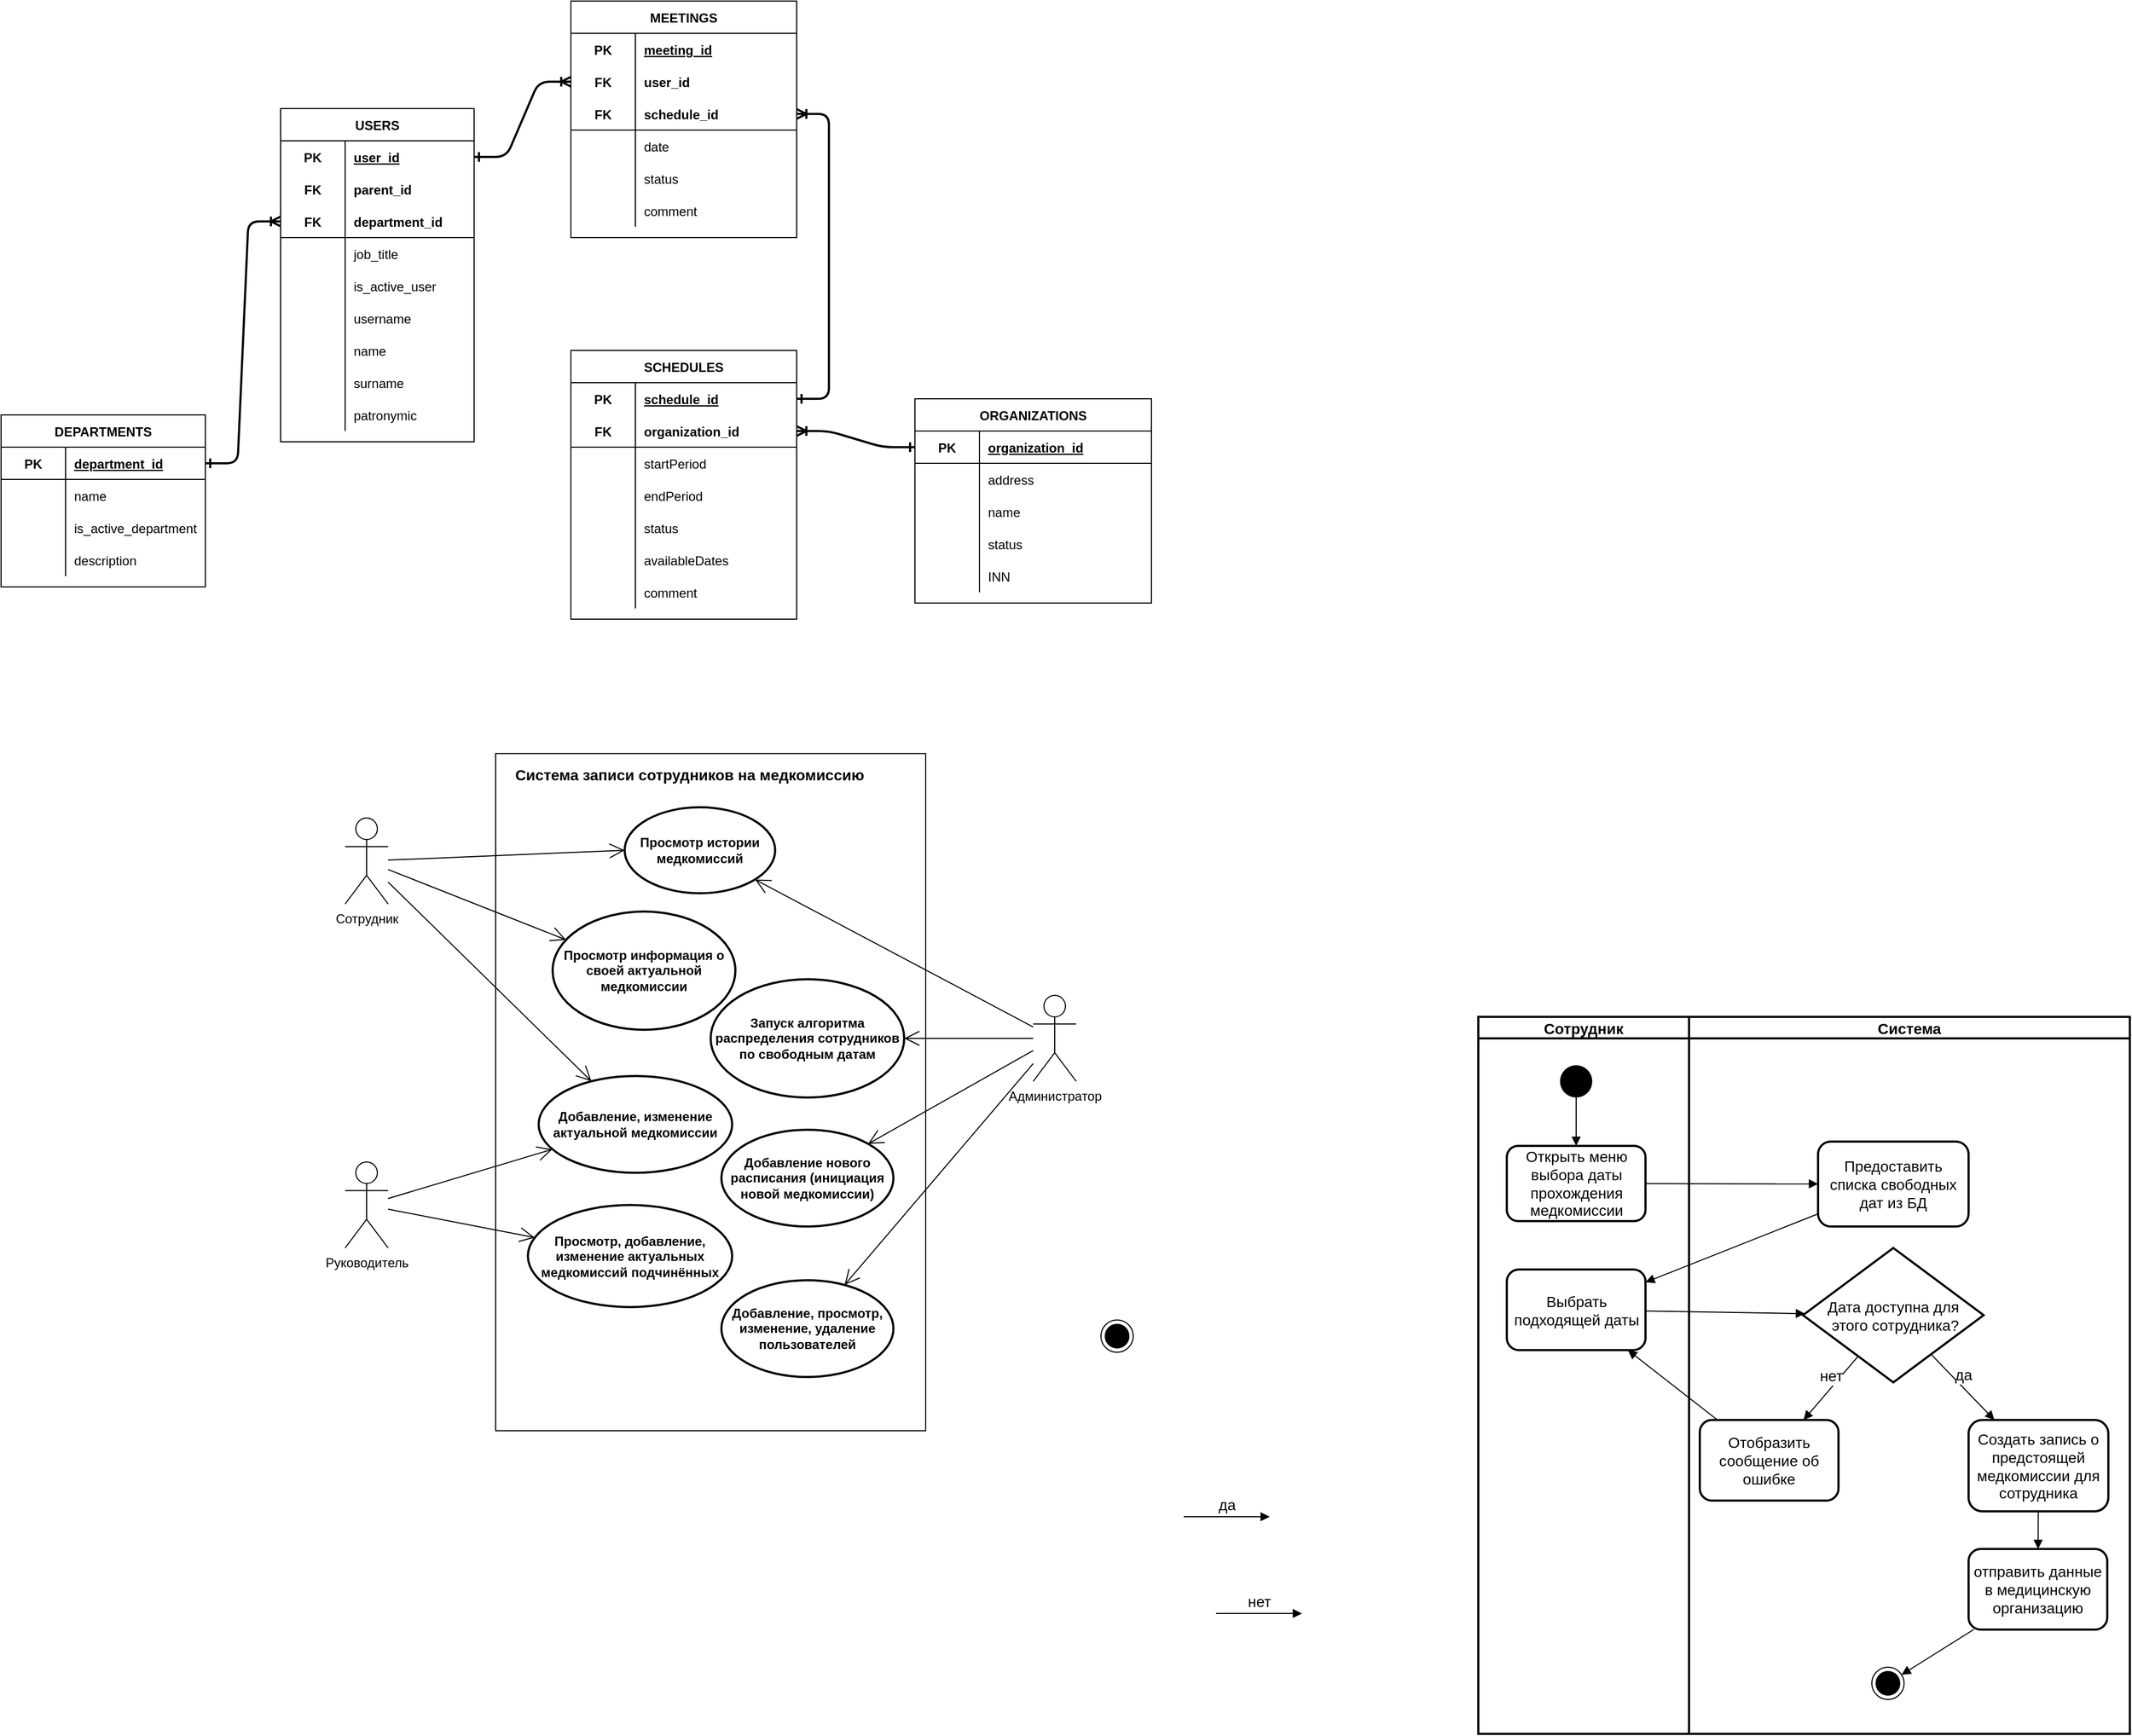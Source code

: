 <mxfile version="13.9.9" type="device"><diagram id="ElhakjllppXlkZCJbJTX" name="database"><mxGraphModel dx="1729" dy="1262" grid="0" gridSize="10" guides="1" tooltips="1" connect="1" arrows="1" fold="1" page="0" pageScale="1" pageWidth="827" pageHeight="1169" math="0" shadow="0"><root><mxCell id="0"/><mxCell id="1" parent="0"/><mxCell id="yCAIWygXf06yg3r5KjNy-1" value="USERS" style="shape=table;startSize=30;container=1;collapsible=1;childLayout=tableLayout;fixedRows=1;rowLines=0;fontStyle=1;align=center;resizeLast=1;perimeterSpacing=0;strokeWidth=1;" parent="1" vertex="1"><mxGeometry x="-80" y="-120" width="180" height="310" as="geometry"/></mxCell><mxCell id="yCAIWygXf06yg3r5KjNy-2" value="" style="shape=partialRectangle;collapsible=0;dropTarget=0;pointerEvents=0;fillColor=none;top=0;left=0;bottom=0;right=0;points=[[0,0.5],[1,0.5]];portConstraint=eastwest;" parent="yCAIWygXf06yg3r5KjNy-1" vertex="1"><mxGeometry y="30" width="180" height="30" as="geometry"/></mxCell><mxCell id="yCAIWygXf06yg3r5KjNy-3" value="PK" style="shape=partialRectangle;connectable=0;fillColor=none;top=0;left=0;bottom=0;right=0;fontStyle=1;overflow=hidden;" parent="yCAIWygXf06yg3r5KjNy-2" vertex="1"><mxGeometry width="60" height="30" as="geometry"/></mxCell><mxCell id="yCAIWygXf06yg3r5KjNy-4" value="user_id" style="shape=partialRectangle;connectable=0;fillColor=none;top=0;left=0;bottom=0;right=0;align=left;spacingLeft=6;fontStyle=5;overflow=hidden;" parent="yCAIWygXf06yg3r5KjNy-2" vertex="1"><mxGeometry x="60" width="120" height="30" as="geometry"/></mxCell><mxCell id="yCAIWygXf06yg3r5KjNy-123" value="" style="shape=partialRectangle;collapsible=0;dropTarget=0;pointerEvents=0;fillColor=none;top=0;left=0;bottom=0;right=0;points=[[0,0.5],[1,0.5]];portConstraint=eastwest;" parent="yCAIWygXf06yg3r5KjNy-1" vertex="1"><mxGeometry y="60" width="180" height="30" as="geometry"/></mxCell><mxCell id="yCAIWygXf06yg3r5KjNy-124" value="FK" style="shape=partialRectangle;connectable=0;fillColor=none;top=0;left=0;bottom=0;right=0;fontStyle=1;overflow=hidden;" parent="yCAIWygXf06yg3r5KjNy-123" vertex="1"><mxGeometry width="60" height="30" as="geometry"/></mxCell><mxCell id="yCAIWygXf06yg3r5KjNy-125" value="parent_id" style="shape=partialRectangle;connectable=0;fillColor=none;top=0;left=0;bottom=0;right=0;align=left;spacingLeft=6;fontStyle=1;overflow=hidden;" parent="yCAIWygXf06yg3r5KjNy-123" vertex="1"><mxGeometry x="60" width="120" height="30" as="geometry"/></mxCell><mxCell id="yCAIWygXf06yg3r5KjNy-135" value="" style="shape=partialRectangle;collapsible=0;dropTarget=0;pointerEvents=0;fillColor=none;top=0;left=0;bottom=0;right=0;points=[[0,0.5],[1,0.5]];portConstraint=eastwest;" parent="yCAIWygXf06yg3r5KjNy-1" vertex="1"><mxGeometry y="90" width="180" height="30" as="geometry"/></mxCell><mxCell id="yCAIWygXf06yg3r5KjNy-136" value="FK" style="shape=partialRectangle;connectable=0;fillColor=none;top=0;left=0;bottom=0;right=0;fontStyle=1;overflow=hidden;" parent="yCAIWygXf06yg3r5KjNy-135" vertex="1"><mxGeometry width="60" height="30" as="geometry"/></mxCell><mxCell id="yCAIWygXf06yg3r5KjNy-137" value="department_id" style="shape=partialRectangle;connectable=0;fillColor=none;top=0;left=0;bottom=0;right=0;align=left;spacingLeft=6;fontStyle=1;overflow=hidden;" parent="yCAIWygXf06yg3r5KjNy-135" vertex="1"><mxGeometry x="60" width="120" height="30" as="geometry"/></mxCell><mxCell id="yCAIWygXf06yg3r5KjNy-8" value="" style="shape=partialRectangle;collapsible=0;dropTarget=0;pointerEvents=0;fillColor=none;top=1;left=0;bottom=0;right=0;points=[[0,0.5],[1,0.5]];portConstraint=eastwest;strokeWidth=1;" parent="yCAIWygXf06yg3r5KjNy-1" vertex="1"><mxGeometry y="120" width="180" height="30" as="geometry"/></mxCell><mxCell id="yCAIWygXf06yg3r5KjNy-9" value="" style="shape=partialRectangle;connectable=0;fillColor=none;top=0;left=0;bottom=0;right=0;editable=1;overflow=hidden;" parent="yCAIWygXf06yg3r5KjNy-8" vertex="1"><mxGeometry width="60" height="30" as="geometry"/></mxCell><mxCell id="yCAIWygXf06yg3r5KjNy-10" value="job_title" style="shape=partialRectangle;connectable=0;fillColor=none;top=0;left=0;bottom=0;right=0;align=left;spacingLeft=6;overflow=hidden;" parent="yCAIWygXf06yg3r5KjNy-8" vertex="1"><mxGeometry x="60" width="120" height="30" as="geometry"/></mxCell><mxCell id="yCAIWygXf06yg3r5KjNy-138" value="" style="shape=partialRectangle;collapsible=0;dropTarget=0;pointerEvents=0;fillColor=none;top=0;left=0;bottom=0;right=0;points=[[0,0.5],[1,0.5]];portConstraint=eastwest;strokeWidth=1;" parent="yCAIWygXf06yg3r5KjNy-1" vertex="1"><mxGeometry y="150" width="180" height="30" as="geometry"/></mxCell><mxCell id="yCAIWygXf06yg3r5KjNy-139" value="" style="shape=partialRectangle;connectable=0;fillColor=none;top=0;left=0;bottom=0;right=0;editable=1;overflow=hidden;" parent="yCAIWygXf06yg3r5KjNy-138" vertex="1"><mxGeometry width="60" height="30" as="geometry"/></mxCell><mxCell id="yCAIWygXf06yg3r5KjNy-140" value="is_active_user" style="shape=partialRectangle;connectable=0;fillColor=none;top=0;left=0;bottom=0;right=0;align=left;spacingLeft=6;overflow=hidden;" parent="yCAIWygXf06yg3r5KjNy-138" vertex="1"><mxGeometry x="60" width="120" height="30" as="geometry"/></mxCell><mxCell id="yCAIWygXf06yg3r5KjNy-132" value="" style="shape=partialRectangle;collapsible=0;dropTarget=0;pointerEvents=0;fillColor=none;top=0;left=0;bottom=0;right=0;points=[[0,0.5],[1,0.5]];portConstraint=eastwest;strokeWidth=1;" parent="yCAIWygXf06yg3r5KjNy-1" vertex="1"><mxGeometry y="180" width="180" height="30" as="geometry"/></mxCell><mxCell id="yCAIWygXf06yg3r5KjNy-133" value="" style="shape=partialRectangle;connectable=0;fillColor=none;top=0;left=0;bottom=0;right=0;editable=1;overflow=hidden;" parent="yCAIWygXf06yg3r5KjNy-132" vertex="1"><mxGeometry width="60" height="30" as="geometry"/></mxCell><mxCell id="yCAIWygXf06yg3r5KjNy-134" value="username" style="shape=partialRectangle;connectable=0;fillColor=none;top=0;left=0;bottom=0;right=0;align=left;spacingLeft=6;overflow=hidden;" parent="yCAIWygXf06yg3r5KjNy-132" vertex="1"><mxGeometry x="60" width="120" height="30" as="geometry"/></mxCell><mxCell id="yCAIWygXf06yg3r5KjNy-11" value="" style="shape=partialRectangle;collapsible=0;dropTarget=0;pointerEvents=0;fillColor=none;top=0;left=0;bottom=0;right=0;points=[[0,0.5],[1,0.5]];portConstraint=eastwest;" parent="yCAIWygXf06yg3r5KjNy-1" vertex="1"><mxGeometry y="210" width="180" height="30" as="geometry"/></mxCell><mxCell id="yCAIWygXf06yg3r5KjNy-12" value="" style="shape=partialRectangle;connectable=0;fillColor=none;top=0;left=0;bottom=0;right=0;editable=1;overflow=hidden;" parent="yCAIWygXf06yg3r5KjNy-11" vertex="1"><mxGeometry width="60" height="30" as="geometry"/></mxCell><mxCell id="yCAIWygXf06yg3r5KjNy-13" value="name" style="shape=partialRectangle;connectable=0;fillColor=none;top=0;left=0;bottom=0;right=0;align=left;spacingLeft=6;overflow=hidden;" parent="yCAIWygXf06yg3r5KjNy-11" vertex="1"><mxGeometry x="60" width="120" height="30" as="geometry"/></mxCell><mxCell id="yCAIWygXf06yg3r5KjNy-14" value="" style="shape=partialRectangle;collapsible=0;dropTarget=0;pointerEvents=0;fillColor=none;top=0;left=0;bottom=0;right=0;points=[[0,0.5],[1,0.5]];portConstraint=eastwest;" parent="yCAIWygXf06yg3r5KjNy-1" vertex="1"><mxGeometry y="240" width="180" height="30" as="geometry"/></mxCell><mxCell id="yCAIWygXf06yg3r5KjNy-15" value="" style="shape=partialRectangle;connectable=0;fillColor=none;top=0;left=0;bottom=0;right=0;editable=1;overflow=hidden;" parent="yCAIWygXf06yg3r5KjNy-14" vertex="1"><mxGeometry width="60" height="30" as="geometry"/></mxCell><mxCell id="yCAIWygXf06yg3r5KjNy-16" value="surname" style="shape=partialRectangle;connectable=0;fillColor=none;top=0;left=0;bottom=0;right=0;align=left;spacingLeft=6;overflow=hidden;" parent="yCAIWygXf06yg3r5KjNy-14" vertex="1"><mxGeometry x="60" width="120" height="30" as="geometry"/></mxCell><mxCell id="yCAIWygXf06yg3r5KjNy-17" value="" style="shape=partialRectangle;collapsible=0;dropTarget=0;pointerEvents=0;fillColor=none;top=0;left=0;bottom=0;right=0;points=[[0,0.5],[1,0.5]];portConstraint=eastwest;" parent="yCAIWygXf06yg3r5KjNy-1" vertex="1"><mxGeometry y="270" width="180" height="30" as="geometry"/></mxCell><mxCell id="yCAIWygXf06yg3r5KjNy-18" value="" style="shape=partialRectangle;connectable=0;fillColor=none;top=0;left=0;bottom=0;right=0;editable=1;overflow=hidden;" parent="yCAIWygXf06yg3r5KjNy-17" vertex="1"><mxGeometry width="60" height="30" as="geometry"/></mxCell><mxCell id="yCAIWygXf06yg3r5KjNy-19" value="patronymic" style="shape=partialRectangle;connectable=0;fillColor=none;top=0;left=0;bottom=0;right=0;align=left;spacingLeft=6;overflow=hidden;" parent="yCAIWygXf06yg3r5KjNy-17" vertex="1"><mxGeometry x="60" width="120" height="30" as="geometry"/></mxCell><mxCell id="yCAIWygXf06yg3r5KjNy-20" value="MEETINGS" style="shape=table;startSize=30;container=1;collapsible=1;childLayout=tableLayout;fixedRows=1;rowLines=0;fontStyle=1;align=center;resizeLast=1;" parent="1" vertex="1"><mxGeometry x="190" y="-220" width="210" height="220" as="geometry"/></mxCell><mxCell id="yCAIWygXf06yg3r5KjNy-21" value="" style="shape=partialRectangle;collapsible=0;dropTarget=0;pointerEvents=0;fillColor=none;top=0;left=0;bottom=0;right=0;points=[[0,0.5],[1,0.5]];portConstraint=eastwest;" parent="yCAIWygXf06yg3r5KjNy-20" vertex="1"><mxGeometry y="30" width="210" height="30" as="geometry"/></mxCell><mxCell id="yCAIWygXf06yg3r5KjNy-22" value="PK" style="shape=partialRectangle;connectable=0;fillColor=none;top=0;left=0;bottom=0;right=0;fontStyle=1;overflow=hidden;" parent="yCAIWygXf06yg3r5KjNy-21" vertex="1"><mxGeometry width="60" height="30" as="geometry"/></mxCell><mxCell id="yCAIWygXf06yg3r5KjNy-23" value="meeting_id" style="shape=partialRectangle;connectable=0;fillColor=none;top=0;left=0;bottom=0;right=0;align=left;spacingLeft=6;fontStyle=5;overflow=hidden;" parent="yCAIWygXf06yg3r5KjNy-21" vertex="1"><mxGeometry x="60" width="150" height="30" as="geometry"/></mxCell><mxCell id="yCAIWygXf06yg3r5KjNy-39" value="" style="shape=partialRectangle;collapsible=0;dropTarget=0;pointerEvents=0;fillColor=none;top=0;left=0;bottom=0;right=0;points=[[0,0.5],[1,0.5]];portConstraint=eastwest;" parent="yCAIWygXf06yg3r5KjNy-20" vertex="1"><mxGeometry y="60" width="210" height="30" as="geometry"/></mxCell><mxCell id="yCAIWygXf06yg3r5KjNy-40" value="FK" style="shape=partialRectangle;connectable=0;fillColor=none;top=0;left=0;bottom=0;right=0;fontStyle=1;overflow=hidden;" parent="yCAIWygXf06yg3r5KjNy-39" vertex="1"><mxGeometry width="60" height="30" as="geometry"/></mxCell><mxCell id="yCAIWygXf06yg3r5KjNy-41" value="user_id" style="shape=partialRectangle;connectable=0;fillColor=none;top=0;left=0;bottom=0;right=0;align=left;spacingLeft=6;fontStyle=1;overflow=hidden;" parent="yCAIWygXf06yg3r5KjNy-39" vertex="1"><mxGeometry x="60" width="150" height="30" as="geometry"/></mxCell><mxCell id="yCAIWygXf06yg3r5KjNy-24" value="" style="shape=partialRectangle;collapsible=0;dropTarget=0;pointerEvents=0;fillColor=none;top=0;left=0;bottom=1;right=0;points=[[0,0.5],[1,0.5]];portConstraint=eastwest;" parent="yCAIWygXf06yg3r5KjNy-20" vertex="1"><mxGeometry y="90" width="210" height="30" as="geometry"/></mxCell><mxCell id="yCAIWygXf06yg3r5KjNy-25" value="FK" style="shape=partialRectangle;connectable=0;fillColor=none;top=0;left=0;bottom=0;right=0;fontStyle=1;overflow=hidden;" parent="yCAIWygXf06yg3r5KjNy-24" vertex="1"><mxGeometry width="60" height="30" as="geometry"/></mxCell><mxCell id="yCAIWygXf06yg3r5KjNy-26" value="schedule_id" style="shape=partialRectangle;connectable=0;fillColor=none;top=0;left=0;bottom=0;right=0;align=left;spacingLeft=6;fontStyle=1;overflow=hidden;" parent="yCAIWygXf06yg3r5KjNy-24" vertex="1"><mxGeometry x="60" width="150" height="30" as="geometry"/></mxCell><mxCell id="yCAIWygXf06yg3r5KjNy-27" value="" style="shape=partialRectangle;collapsible=0;dropTarget=0;pointerEvents=0;fillColor=none;top=0;left=0;bottom=0;right=0;points=[[0,0.5],[1,0.5]];portConstraint=eastwest;" parent="yCAIWygXf06yg3r5KjNy-20" vertex="1"><mxGeometry y="120" width="210" height="30" as="geometry"/></mxCell><mxCell id="yCAIWygXf06yg3r5KjNy-28" value="" style="shape=partialRectangle;connectable=0;fillColor=none;top=0;left=0;bottom=0;right=0;editable=1;overflow=hidden;" parent="yCAIWygXf06yg3r5KjNy-27" vertex="1"><mxGeometry width="60" height="30" as="geometry"/></mxCell><mxCell id="yCAIWygXf06yg3r5KjNy-29" value="date" style="shape=partialRectangle;connectable=0;fillColor=none;top=0;left=0;bottom=0;right=0;align=left;spacingLeft=6;overflow=hidden;" parent="yCAIWygXf06yg3r5KjNy-27" vertex="1"><mxGeometry x="60" width="150" height="30" as="geometry"/></mxCell><mxCell id="P8f1HOPza4gedOwbfqDF-29" value="" style="shape=partialRectangle;collapsible=0;dropTarget=0;pointerEvents=0;fillColor=none;top=0;left=0;bottom=0;right=0;points=[[0,0.5],[1,0.5]];portConstraint=eastwest;" parent="yCAIWygXf06yg3r5KjNy-20" vertex="1"><mxGeometry y="150" width="210" height="30" as="geometry"/></mxCell><mxCell id="P8f1HOPza4gedOwbfqDF-30" value="" style="shape=partialRectangle;connectable=0;fillColor=none;top=0;left=0;bottom=0;right=0;editable=1;overflow=hidden;" parent="P8f1HOPza4gedOwbfqDF-29" vertex="1"><mxGeometry width="60" height="30" as="geometry"/></mxCell><mxCell id="P8f1HOPza4gedOwbfqDF-31" value="status" style="shape=partialRectangle;connectable=0;fillColor=none;top=0;left=0;bottom=0;right=0;align=left;spacingLeft=6;overflow=hidden;" parent="P8f1HOPza4gedOwbfqDF-29" vertex="1"><mxGeometry x="60" width="150" height="30" as="geometry"/></mxCell><mxCell id="yCAIWygXf06yg3r5KjNy-33" value="" style="shape=partialRectangle;collapsible=0;dropTarget=0;pointerEvents=0;fillColor=none;top=0;left=0;bottom=0;right=0;points=[[0,0.5],[1,0.5]];portConstraint=eastwest;" parent="yCAIWygXf06yg3r5KjNy-20" vertex="1"><mxGeometry y="180" width="210" height="30" as="geometry"/></mxCell><mxCell id="yCAIWygXf06yg3r5KjNy-34" value="" style="shape=partialRectangle;connectable=0;fillColor=none;top=0;left=0;bottom=0;right=0;editable=1;overflow=hidden;" parent="yCAIWygXf06yg3r5KjNy-33" vertex="1"><mxGeometry width="60" height="30" as="geometry"/></mxCell><mxCell id="yCAIWygXf06yg3r5KjNy-35" value="comment" style="shape=partialRectangle;connectable=0;fillColor=none;top=0;left=0;bottom=0;right=0;align=left;spacingLeft=6;overflow=hidden;" parent="yCAIWygXf06yg3r5KjNy-33" vertex="1"><mxGeometry x="60" width="150" height="30" as="geometry"/></mxCell><mxCell id="yCAIWygXf06yg3r5KjNy-51" value="ORGANIZATIONS" style="shape=table;startSize=30;container=1;collapsible=1;childLayout=tableLayout;fixedRows=1;rowLines=0;fontStyle=1;align=center;resizeLast=1;" parent="1" vertex="1"><mxGeometry x="510" y="150" width="220" height="190" as="geometry"/></mxCell><mxCell id="yCAIWygXf06yg3r5KjNy-55" value="" style="shape=partialRectangle;collapsible=0;dropTarget=0;pointerEvents=0;fillColor=none;top=0;left=0;bottom=1;right=0;points=[[0,0.5],[1,0.5]];portConstraint=eastwest;" parent="yCAIWygXf06yg3r5KjNy-51" vertex="1"><mxGeometry y="30" width="220" height="30" as="geometry"/></mxCell><mxCell id="yCAIWygXf06yg3r5KjNy-56" value="PK" style="shape=partialRectangle;connectable=0;fillColor=none;top=0;left=0;bottom=0;right=0;fontStyle=1;overflow=hidden;" parent="yCAIWygXf06yg3r5KjNy-55" vertex="1"><mxGeometry width="60" height="30" as="geometry"/></mxCell><mxCell id="yCAIWygXf06yg3r5KjNy-57" value="organization_id" style="shape=partialRectangle;connectable=0;fillColor=none;top=0;left=0;bottom=0;right=0;align=left;spacingLeft=6;fontStyle=5;overflow=hidden;" parent="yCAIWygXf06yg3r5KjNy-55" vertex="1"><mxGeometry x="60" width="160" height="30" as="geometry"/></mxCell><mxCell id="yCAIWygXf06yg3r5KjNy-58" value="" style="shape=partialRectangle;collapsible=0;dropTarget=0;pointerEvents=0;fillColor=none;top=0;left=0;bottom=0;right=0;points=[[0,0.5],[1,0.5]];portConstraint=eastwest;" parent="yCAIWygXf06yg3r5KjNy-51" vertex="1"><mxGeometry y="60" width="220" height="30" as="geometry"/></mxCell><mxCell id="yCAIWygXf06yg3r5KjNy-59" value="" style="shape=partialRectangle;connectable=0;fillColor=none;top=0;left=0;bottom=0;right=0;editable=1;overflow=hidden;" parent="yCAIWygXf06yg3r5KjNy-58" vertex="1"><mxGeometry width="60" height="30" as="geometry"/></mxCell><mxCell id="yCAIWygXf06yg3r5KjNy-60" value="address" style="shape=partialRectangle;connectable=0;fillColor=none;top=0;left=0;bottom=0;right=0;align=left;spacingLeft=6;overflow=hidden;" parent="yCAIWygXf06yg3r5KjNy-58" vertex="1"><mxGeometry x="60" width="160" height="30" as="geometry"/></mxCell><mxCell id="yCAIWygXf06yg3r5KjNy-61" value="" style="shape=partialRectangle;collapsible=0;dropTarget=0;pointerEvents=0;fillColor=none;top=0;left=0;bottom=0;right=0;points=[[0,0.5],[1,0.5]];portConstraint=eastwest;" parent="yCAIWygXf06yg3r5KjNy-51" vertex="1"><mxGeometry y="90" width="220" height="30" as="geometry"/></mxCell><mxCell id="yCAIWygXf06yg3r5KjNy-62" value="" style="shape=partialRectangle;connectable=0;fillColor=none;top=0;left=0;bottom=0;right=0;editable=1;overflow=hidden;" parent="yCAIWygXf06yg3r5KjNy-61" vertex="1"><mxGeometry width="60" height="30" as="geometry"/></mxCell><mxCell id="yCAIWygXf06yg3r5KjNy-63" value="name" style="shape=partialRectangle;connectable=0;fillColor=none;top=0;left=0;bottom=0;right=0;align=left;spacingLeft=6;overflow=hidden;" parent="yCAIWygXf06yg3r5KjNy-61" vertex="1"><mxGeometry x="60" width="160" height="30" as="geometry"/></mxCell><mxCell id="yCAIWygXf06yg3r5KjNy-64" value="" style="shape=partialRectangle;collapsible=0;dropTarget=0;pointerEvents=0;fillColor=none;top=0;left=0;bottom=0;right=0;points=[[0,0.5],[1,0.5]];portConstraint=eastwest;" parent="yCAIWygXf06yg3r5KjNy-51" vertex="1"><mxGeometry y="120" width="220" height="30" as="geometry"/></mxCell><mxCell id="yCAIWygXf06yg3r5KjNy-65" value="" style="shape=partialRectangle;connectable=0;fillColor=none;top=0;left=0;bottom=0;right=0;editable=1;overflow=hidden;" parent="yCAIWygXf06yg3r5KjNy-64" vertex="1"><mxGeometry width="60" height="30" as="geometry"/></mxCell><mxCell id="yCAIWygXf06yg3r5KjNy-66" value="status" style="shape=partialRectangle;connectable=0;fillColor=none;top=0;left=0;bottom=0;right=0;align=left;spacingLeft=6;overflow=hidden;" parent="yCAIWygXf06yg3r5KjNy-64" vertex="1"><mxGeometry x="60" width="160" height="30" as="geometry"/></mxCell><mxCell id="yCAIWygXf06yg3r5KjNy-73" value="" style="shape=partialRectangle;collapsible=0;dropTarget=0;pointerEvents=0;fillColor=none;top=0;left=0;bottom=0;right=0;points=[[0,0.5],[1,0.5]];portConstraint=eastwest;" parent="yCAIWygXf06yg3r5KjNy-51" vertex="1"><mxGeometry y="150" width="220" height="30" as="geometry"/></mxCell><mxCell id="yCAIWygXf06yg3r5KjNy-74" value="" style="shape=partialRectangle;connectable=0;fillColor=none;top=0;left=0;bottom=0;right=0;editable=1;overflow=hidden;" parent="yCAIWygXf06yg3r5KjNy-73" vertex="1"><mxGeometry width="60" height="30" as="geometry"/></mxCell><mxCell id="yCAIWygXf06yg3r5KjNy-75" value="INN" style="shape=partialRectangle;connectable=0;fillColor=none;top=0;left=0;bottom=0;right=0;align=left;spacingLeft=6;overflow=hidden;" parent="yCAIWygXf06yg3r5KjNy-73" vertex="1"><mxGeometry x="60" width="160" height="30" as="geometry"/></mxCell><mxCell id="yCAIWygXf06yg3r5KjNy-117" value="" style="edgeStyle=entityRelationEdgeStyle;fontSize=12;html=1;endArrow=ERone;startArrow=ERoneToMany;endFill=0;strokeWidth=2;" parent="1" source="P8f1HOPza4gedOwbfqDF-14" target="yCAIWygXf06yg3r5KjNy-55" edge="1"><mxGeometry width="100" height="100" relative="1" as="geometry"><mxPoint x="490.0" y="45.0" as="sourcePoint"/><mxPoint x="630" y="370" as="targetPoint"/></mxGeometry></mxCell><mxCell id="yCAIWygXf06yg3r5KjNy-118" value="" style="edgeStyle=entityRelationEdgeStyle;fontSize=12;html=1;endArrow=ERoneToMany;startArrow=ERone;endFill=0;startFill=0;strokeWidth=2;" parent="1" source="yCAIWygXf06yg3r5KjNy-2" target="yCAIWygXf06yg3r5KjNy-39" edge="1"><mxGeometry width="100" height="100" relative="1" as="geometry"><mxPoint x="310" y="-110" as="sourcePoint"/><mxPoint x="440" y="-300" as="targetPoint"/></mxGeometry></mxCell><mxCell id="P8f1HOPza4gedOwbfqDF-4" value="SCHEDULES" style="shape=table;startSize=30;container=1;collapsible=1;childLayout=tableLayout;fixedRows=1;rowLines=0;fontStyle=1;align=center;resizeLast=1;" parent="1" vertex="1"><mxGeometry x="190" y="105" width="210" height="250.0" as="geometry"/></mxCell><mxCell id="P8f1HOPza4gedOwbfqDF-5" value="" style="shape=partialRectangle;collapsible=0;dropTarget=0;pointerEvents=0;fillColor=none;top=0;left=0;bottom=0;right=0;points=[[0,0.5],[1,0.5]];portConstraint=eastwest;" parent="P8f1HOPza4gedOwbfqDF-4" vertex="1"><mxGeometry y="30" width="210" height="30" as="geometry"/></mxCell><mxCell id="P8f1HOPza4gedOwbfqDF-6" value="PK" style="shape=partialRectangle;connectable=0;fillColor=none;top=0;left=0;bottom=0;right=0;fontStyle=1;overflow=hidden;" parent="P8f1HOPza4gedOwbfqDF-5" vertex="1"><mxGeometry width="60" height="30" as="geometry"/></mxCell><mxCell id="P8f1HOPza4gedOwbfqDF-7" value="schedule_id" style="shape=partialRectangle;connectable=0;fillColor=none;top=0;left=0;bottom=0;right=0;align=left;spacingLeft=6;fontStyle=5;overflow=hidden;" parent="P8f1HOPza4gedOwbfqDF-5" vertex="1"><mxGeometry x="60" width="150" height="30" as="geometry"/></mxCell><mxCell id="P8f1HOPza4gedOwbfqDF-14" value="" style="shape=partialRectangle;collapsible=0;dropTarget=0;pointerEvents=0;fillColor=none;top=0;left=0;bottom=1;right=0;points=[[0,0.5],[1,0.5]];portConstraint=eastwest;" parent="P8f1HOPza4gedOwbfqDF-4" vertex="1"><mxGeometry y="60" width="210" height="30" as="geometry"/></mxCell><mxCell id="P8f1HOPza4gedOwbfqDF-15" value="FK" style="shape=partialRectangle;connectable=0;fillColor=none;top=0;left=0;bottom=0;right=0;fontStyle=1;overflow=hidden;" parent="P8f1HOPza4gedOwbfqDF-14" vertex="1"><mxGeometry width="60" height="30" as="geometry"/></mxCell><mxCell id="P8f1HOPza4gedOwbfqDF-16" value="organization_id" style="shape=partialRectangle;connectable=0;fillColor=none;top=0;left=0;bottom=0;right=0;align=left;spacingLeft=6;fontStyle=1;overflow=hidden;" parent="P8f1HOPza4gedOwbfqDF-14" vertex="1"><mxGeometry x="60" width="150" height="30" as="geometry"/></mxCell><mxCell id="P8f1HOPza4gedOwbfqDF-17" value="" style="shape=partialRectangle;collapsible=0;dropTarget=0;pointerEvents=0;fillColor=none;top=0;left=0;bottom=0;right=0;points=[[0,0.5],[1,0.5]];portConstraint=eastwest;" parent="P8f1HOPza4gedOwbfqDF-4" vertex="1"><mxGeometry y="90" width="210" height="30" as="geometry"/></mxCell><mxCell id="P8f1HOPza4gedOwbfqDF-18" value="" style="shape=partialRectangle;connectable=0;fillColor=none;top=0;left=0;bottom=0;right=0;editable=1;overflow=hidden;" parent="P8f1HOPza4gedOwbfqDF-17" vertex="1"><mxGeometry width="60" height="30" as="geometry"/></mxCell><mxCell id="P8f1HOPza4gedOwbfqDF-19" value="startPeriod" style="shape=partialRectangle;connectable=0;fillColor=none;top=0;left=0;bottom=0;right=0;align=left;spacingLeft=6;overflow=hidden;" parent="P8f1HOPza4gedOwbfqDF-17" vertex="1"><mxGeometry x="60" width="150" height="30" as="geometry"/></mxCell><mxCell id="P8f1HOPza4gedOwbfqDF-20" value="" style="shape=partialRectangle;collapsible=0;dropTarget=0;pointerEvents=0;fillColor=none;top=0;left=0;bottom=0;right=0;points=[[0,0.5],[1,0.5]];portConstraint=eastwest;" parent="P8f1HOPza4gedOwbfqDF-4" vertex="1"><mxGeometry y="120" width="210" height="30" as="geometry"/></mxCell><mxCell id="P8f1HOPza4gedOwbfqDF-21" value="" style="shape=partialRectangle;connectable=0;fillColor=none;top=0;left=0;bottom=0;right=0;editable=1;overflow=hidden;" parent="P8f1HOPza4gedOwbfqDF-20" vertex="1"><mxGeometry width="60" height="30" as="geometry"/></mxCell><mxCell id="P8f1HOPza4gedOwbfqDF-22" value="endPeriod" style="shape=partialRectangle;connectable=0;fillColor=none;top=0;left=0;bottom=0;right=0;align=left;spacingLeft=6;overflow=hidden;" parent="P8f1HOPza4gedOwbfqDF-20" vertex="1"><mxGeometry x="60" width="150" height="30" as="geometry"/></mxCell><mxCell id="P8f1HOPza4gedOwbfqDF-26" value="" style="shape=partialRectangle;collapsible=0;dropTarget=0;pointerEvents=0;fillColor=none;top=0;left=0;bottom=0;right=0;points=[[0,0.5],[1,0.5]];portConstraint=eastwest;" parent="P8f1HOPza4gedOwbfqDF-4" vertex="1"><mxGeometry y="150" width="210" height="30" as="geometry"/></mxCell><mxCell id="P8f1HOPza4gedOwbfqDF-27" value="" style="shape=partialRectangle;connectable=0;fillColor=none;top=0;left=0;bottom=0;right=0;editable=1;overflow=hidden;" parent="P8f1HOPza4gedOwbfqDF-26" vertex="1"><mxGeometry width="60" height="30" as="geometry"/></mxCell><mxCell id="P8f1HOPza4gedOwbfqDF-28" value="status" style="shape=partialRectangle;connectable=0;fillColor=none;top=0;left=0;bottom=0;right=0;align=left;spacingLeft=6;overflow=hidden;" parent="P8f1HOPza4gedOwbfqDF-26" vertex="1"><mxGeometry x="60" width="150" height="30" as="geometry"/></mxCell><mxCell id="P8f1HOPza4gedOwbfqDF-32" value="" style="shape=partialRectangle;collapsible=0;dropTarget=0;pointerEvents=0;fillColor=none;top=0;left=0;bottom=0;right=0;points=[[0,0.5],[1,0.5]];portConstraint=eastwest;" parent="P8f1HOPza4gedOwbfqDF-4" vertex="1"><mxGeometry y="180" width="210" height="30" as="geometry"/></mxCell><mxCell id="P8f1HOPza4gedOwbfqDF-33" value="" style="shape=partialRectangle;connectable=0;fillColor=none;top=0;left=0;bottom=0;right=0;editable=1;overflow=hidden;" parent="P8f1HOPza4gedOwbfqDF-32" vertex="1"><mxGeometry width="60" height="30" as="geometry"/></mxCell><mxCell id="P8f1HOPza4gedOwbfqDF-34" value="availableDates" style="shape=partialRectangle;connectable=0;fillColor=none;top=0;left=0;bottom=0;right=0;align=left;spacingLeft=6;overflow=hidden;" parent="P8f1HOPza4gedOwbfqDF-32" vertex="1"><mxGeometry x="60" width="150" height="30" as="geometry"/></mxCell><mxCell id="P8f1HOPza4gedOwbfqDF-23" value="" style="shape=partialRectangle;collapsible=0;dropTarget=0;pointerEvents=0;fillColor=none;top=0;left=0;bottom=0;right=0;points=[[0,0.5],[1,0.5]];portConstraint=eastwest;" parent="P8f1HOPza4gedOwbfqDF-4" vertex="1"><mxGeometry y="210" width="210" height="30" as="geometry"/></mxCell><mxCell id="P8f1HOPza4gedOwbfqDF-24" value="" style="shape=partialRectangle;connectable=0;fillColor=none;top=0;left=0;bottom=0;right=0;editable=1;overflow=hidden;" parent="P8f1HOPza4gedOwbfqDF-23" vertex="1"><mxGeometry width="60" height="30" as="geometry"/></mxCell><mxCell id="P8f1HOPza4gedOwbfqDF-25" value="comment" style="shape=partialRectangle;connectable=0;fillColor=none;top=0;left=0;bottom=0;right=0;align=left;spacingLeft=6;overflow=hidden;" parent="P8f1HOPza4gedOwbfqDF-23" vertex="1"><mxGeometry x="60" width="150" height="30" as="geometry"/></mxCell><mxCell id="P8f1HOPza4gedOwbfqDF-38" value="" style="edgeStyle=entityRelationEdgeStyle;fontSize=12;html=1;endArrow=ERone;startArrow=ERoneToMany;startFill=0;endFill=0;strokeWidth=2;" parent="1" target="P8f1HOPza4gedOwbfqDF-5" edge="1" source="yCAIWygXf06yg3r5KjNy-24"><mxGeometry width="100" height="100" relative="1" as="geometry"><mxPoint x="490" y="15" as="sourcePoint"/><mxPoint x="980" y="-45.0" as="targetPoint"/></mxGeometry></mxCell><mxCell id="hFnJYjbcPWVS40ZLns18-1" value="Сотрудник" style="shape=umlActor;verticalLabelPosition=bottom;verticalAlign=top;html=1;outlineConnect=0;" parent="1" vertex="1"><mxGeometry x="-20" y="540" width="40" height="80" as="geometry"/></mxCell><mxCell id="hFnJYjbcPWVS40ZLns18-2" value="" style="rounded=0;whiteSpace=wrap;html=1;fillColor=none;" parent="1" vertex="1"><mxGeometry x="120" y="480" width="400" height="630" as="geometry"/></mxCell><mxCell id="hFnJYjbcPWVS40ZLns18-3" value="&lt;b&gt;Просмотр истории медкомиссий&lt;/b&gt;" style="ellipse;whiteSpace=wrap;html=1;fillColor=none;strokeWidth=2;" parent="1" vertex="1"><mxGeometry x="240" y="530" width="140" height="80" as="geometry"/></mxCell><mxCell id="hFnJYjbcPWVS40ZLns18-4" value="&lt;b&gt;Просмотр информация о своей актуальной медкомиссии&lt;/b&gt;" style="ellipse;whiteSpace=wrap;html=1;fillColor=none;strokeWidth=2;" parent="1" vertex="1"><mxGeometry x="173" y="627" width="170" height="110" as="geometry"/></mxCell><mxCell id="hFnJYjbcPWVS40ZLns18-5" value="&lt;b&gt;Добавление, изменение актуальной медкомиссии&lt;/b&gt;" style="ellipse;whiteSpace=wrap;html=1;fillColor=none;strokeWidth=2;" parent="1" vertex="1"><mxGeometry x="160" y="780" width="180" height="90" as="geometry"/></mxCell><mxCell id="hFnJYjbcPWVS40ZLns18-6" value="Руководитель" style="shape=umlActor;verticalLabelPosition=bottom;verticalAlign=top;html=1;outlineConnect=0;" parent="1" vertex="1"><mxGeometry x="-20" y="860" width="40" height="80" as="geometry"/></mxCell><mxCell id="hFnJYjbcPWVS40ZLns18-7" value="&lt;b&gt;Просмотр, добавление, изменение актуальных медкомиссий подчинённых&lt;/b&gt;" style="ellipse;whiteSpace=wrap;html=1;fillColor=none;strokeWidth=2;" parent="1" vertex="1"><mxGeometry x="150" y="900" width="190" height="95" as="geometry"/></mxCell><mxCell id="hFnJYjbcPWVS40ZLns18-9" value="&lt;font style=&quot;font-size: 14px&quot;&gt;&lt;b&gt;Система записи сотрудников на медкомиссию&lt;/b&gt;&lt;/font&gt;" style="text;html=1;align=center;verticalAlign=middle;resizable=0;points=[];autosize=1;" parent="1" vertex="1"><mxGeometry x="130" y="490" width="340" height="20" as="geometry"/></mxCell><mxCell id="hFnJYjbcPWVS40ZLns18-10" value="&lt;b&gt;Добавление, просмотр, изменение, удаление пользователей&lt;/b&gt;" style="ellipse;whiteSpace=wrap;html=1;fillColor=none;strokeWidth=2;" parent="1" vertex="1"><mxGeometry x="330" y="970" width="160" height="90" as="geometry"/></mxCell><mxCell id="hFnJYjbcPWVS40ZLns18-11" value="&lt;b&gt;Добавление нового расписания (инициация новой медкомиссии)&lt;/b&gt;" style="ellipse;whiteSpace=wrap;html=1;fillColor=none;strokeWidth=2;" parent="1" vertex="1"><mxGeometry x="330" y="830" width="160" height="90" as="geometry"/></mxCell><mxCell id="hFnJYjbcPWVS40ZLns18-12" value="&lt;b&gt;Запуск алгоритма распределения сотрудников по свободным датам&lt;/b&gt;" style="ellipse;whiteSpace=wrap;html=1;fillColor=none;strokeWidth=2;" parent="1" vertex="1"><mxGeometry x="320" y="690" width="180" height="110" as="geometry"/></mxCell><mxCell id="hFnJYjbcPWVS40ZLns18-13" value="Администратор" style="shape=umlActor;verticalLabelPosition=bottom;verticalAlign=top;html=1;outlineConnect=0;" parent="1" vertex="1"><mxGeometry x="620" y="705" width="40" height="80" as="geometry"/></mxCell><mxCell id="hFnJYjbcPWVS40ZLns18-15" value="" style="endArrow=open;endFill=1;endSize=12;html=1;entryX=0;entryY=0.5;entryDx=0;entryDy=0;" parent="1" source="hFnJYjbcPWVS40ZLns18-1" target="hFnJYjbcPWVS40ZLns18-3" edge="1"><mxGeometry width="160" relative="1" as="geometry"><mxPoint x="-100" y="740" as="sourcePoint"/><mxPoint x="60" y="740" as="targetPoint"/></mxGeometry></mxCell><mxCell id="hFnJYjbcPWVS40ZLns18-16" value="" style="endArrow=open;endFill=1;endSize=12;html=1;" parent="1" source="hFnJYjbcPWVS40ZLns18-1" target="hFnJYjbcPWVS40ZLns18-4" edge="1"><mxGeometry width="160" relative="1" as="geometry"><mxPoint x="30" y="589.167" as="sourcePoint"/><mxPoint x="250" y="580" as="targetPoint"/></mxGeometry></mxCell><mxCell id="hFnJYjbcPWVS40ZLns18-17" value="" style="endArrow=open;endFill=1;endSize=12;html=1;" parent="1" source="hFnJYjbcPWVS40ZLns18-1" target="hFnJYjbcPWVS40ZLns18-5" edge="1"><mxGeometry width="160" relative="1" as="geometry"><mxPoint x="-25.06" y="655.186" as="sourcePoint"/><mxPoint x="119.995" y="719.998" as="targetPoint"/></mxGeometry></mxCell><mxCell id="hFnJYjbcPWVS40ZLns18-18" value="" style="endArrow=open;endFill=1;endSize=12;html=1;" parent="1" source="hFnJYjbcPWVS40ZLns18-13" target="hFnJYjbcPWVS40ZLns18-3" edge="1"><mxGeometry width="160" relative="1" as="geometry"><mxPoint x="30" y="609.6" as="sourcePoint"/><mxPoint x="219.098" y="794.916" as="targetPoint"/></mxGeometry></mxCell><mxCell id="hFnJYjbcPWVS40ZLns18-19" value="" style="endArrow=open;endFill=1;endSize=12;html=1;" parent="1" source="hFnJYjbcPWVS40ZLns18-13" target="hFnJYjbcPWVS40ZLns18-12" edge="1"><mxGeometry width="160" relative="1" as="geometry"><mxPoint x="630" y="758.485" as="sourcePoint"/><mxPoint x="369.31" y="608.391" as="targetPoint"/></mxGeometry></mxCell><mxCell id="hFnJYjbcPWVS40ZLns18-20" value="" style="endArrow=open;endFill=1;endSize=12;html=1;" parent="1" source="hFnJYjbcPWVS40ZLns18-13" target="hFnJYjbcPWVS40ZLns18-11" edge="1"><mxGeometry width="160" relative="1" as="geometry"><mxPoint x="630" y="768.696" as="sourcePoint"/><mxPoint x="509.492" y="760.836" as="targetPoint"/></mxGeometry></mxCell><mxCell id="hFnJYjbcPWVS40ZLns18-21" value="" style="endArrow=open;endFill=1;endSize=12;html=1;" parent="1" source="hFnJYjbcPWVS40ZLns18-13" target="hFnJYjbcPWVS40ZLns18-10" edge="1"><mxGeometry width="160" relative="1" as="geometry"><mxPoint x="630" y="780" as="sourcePoint"/><mxPoint x="479.793" y="855.104" as="targetPoint"/></mxGeometry></mxCell><mxCell id="hFnJYjbcPWVS40ZLns18-22" value="" style="endArrow=open;endFill=1;endSize=12;html=1;" parent="1" source="hFnJYjbcPWVS40ZLns18-6" target="hFnJYjbcPWVS40ZLns18-7" edge="1"><mxGeometry width="160" relative="1" as="geometry"><mxPoint x="630" y="778.478" as="sourcePoint"/><mxPoint x="454.57" y="984.418" as="targetPoint"/></mxGeometry></mxCell><mxCell id="hFnJYjbcPWVS40ZLns18-23" value="" style="endArrow=open;endFill=1;endSize=12;html=1;" parent="1" source="hFnJYjbcPWVS40ZLns18-6" target="hFnJYjbcPWVS40ZLns18-5" edge="1"><mxGeometry width="160" relative="1" as="geometry"><mxPoint x="30" y="913.901" as="sourcePoint"/><mxPoint x="166.304" y="940.485" as="targetPoint"/></mxGeometry></mxCell><mxCell id="hFnJYjbcPWVS40ZLns18-25" value="" style="ellipse;html=1;shape=endState;fillColor=#000000;strokeColor=#000000;" parent="1" vertex="1"><mxGeometry x="683" y="1007" width="30" height="30" as="geometry"/></mxCell><mxCell id="hFnJYjbcPWVS40ZLns18-31" value="Сотрудник" style="swimlane;startSize=20;strokeWidth=2;fillColor=none;fontSize=14;spacing=2;" parent="1" vertex="1"><mxGeometry x="1034" y="725" width="196" height="667" as="geometry"/></mxCell><mxCell id="hFnJYjbcPWVS40ZLns18-32" value="Открыть меню выбора даты прохождения медкомиссии" style="shape=ext;rounded=1;html=1;whiteSpace=wrap;strokeWidth=2;fillColor=none;fontSize=14;" parent="hFnJYjbcPWVS40ZLns18-31" vertex="1"><mxGeometry x="26.5" y="120" width="129" height="70" as="geometry"/></mxCell><mxCell id="hFnJYjbcPWVS40ZLns18-24" value="" style="ellipse;fillColor=#000000;strokeColor=none;" parent="hFnJYjbcPWVS40ZLns18-31" vertex="1"><mxGeometry x="76" y="45" width="30" height="30" as="geometry"/></mxCell><mxCell id="hFnJYjbcPWVS40ZLns18-39" value="" style="endArrow=block;endFill=1;endSize=6;html=1;fontSize=14;exitX=0.5;exitY=1;exitDx=0;exitDy=0;" parent="hFnJYjbcPWVS40ZLns18-31" source="hFnJYjbcPWVS40ZLns18-24" target="hFnJYjbcPWVS40ZLns18-32" edge="1"><mxGeometry width="100" relative="1" as="geometry"><mxPoint x="-274" y="415" as="sourcePoint"/><mxPoint x="-174" y="415" as="targetPoint"/></mxGeometry></mxCell><mxCell id="hFnJYjbcPWVS40ZLns18-41" value="Выбрать подходящей даты" style="shape=ext;rounded=1;html=1;whiteSpace=wrap;strokeWidth=2;fillColor=none;fontSize=14;" parent="hFnJYjbcPWVS40ZLns18-31" vertex="1"><mxGeometry x="26.5" y="235" width="129" height="75" as="geometry"/></mxCell><mxCell id="hFnJYjbcPWVS40ZLns18-34" value="Система" style="swimlane;startSize=20;strokeWidth=2;fillColor=none;fontSize=14;spacing=2;" parent="1" vertex="1"><mxGeometry x="1230" y="725" width="410" height="667" as="geometry"/></mxCell><mxCell id="hFnJYjbcPWVS40ZLns18-33" value="Предоставить списка свободных дат из БД" style="shape=ext;rounded=1;html=1;whiteSpace=wrap;strokeWidth=2;fillColor=none;fontSize=14;" parent="hFnJYjbcPWVS40ZLns18-34" vertex="1"><mxGeometry x="120" y="116" width="140" height="79" as="geometry"/></mxCell><mxCell id="hFnJYjbcPWVS40ZLns18-44" value="Дата доступна для&#10; этого сотрудника?" style="rhombus;strokeWidth=2;fillColor=none;fontSize=14;" parent="hFnJYjbcPWVS40ZLns18-34" vertex="1"><mxGeometry x="106" y="215" width="168" height="125" as="geometry"/></mxCell><mxCell id="hFnJYjbcPWVS40ZLns18-49" value="да" style="html=1;verticalAlign=bottom;endArrow=block;fontSize=14;" parent="hFnJYjbcPWVS40ZLns18-34" source="hFnJYjbcPWVS40ZLns18-44" target="hFnJYjbcPWVS40ZLns18-52" edge="1"><mxGeometry width="80" relative="1" as="geometry"><mxPoint x="230" y="525" as="sourcePoint"/><mxPoint x="300" y="405" as="targetPoint"/></mxGeometry></mxCell><mxCell id="hFnJYjbcPWVS40ZLns18-50" value="Отобразить сообщение об ошибке" style="shape=ext;rounded=1;html=1;whiteSpace=wrap;strokeWidth=2;fillColor=none;fontSize=14;" parent="hFnJYjbcPWVS40ZLns18-34" vertex="1"><mxGeometry x="10" y="375" width="129" height="75" as="geometry"/></mxCell><mxCell id="hFnJYjbcPWVS40ZLns18-48" value="нет" style="html=1;verticalAlign=bottom;endArrow=block;fontSize=14;" parent="hFnJYjbcPWVS40ZLns18-34" source="hFnJYjbcPWVS40ZLns18-44" target="hFnJYjbcPWVS40ZLns18-50" edge="1"><mxGeometry width="80" relative="1" as="geometry"><mxPoint x="-138" y="545" as="sourcePoint"/><mxPoint x="90" y="395" as="targetPoint"/></mxGeometry></mxCell><mxCell id="hFnJYjbcPWVS40ZLns18-52" value="Создать запись о предстоящей медкомиссии для сотрудника" style="shape=ext;rounded=1;html=1;whiteSpace=wrap;strokeWidth=2;fillColor=none;fontSize=14;" parent="hFnJYjbcPWVS40ZLns18-34" vertex="1"><mxGeometry x="260" y="375" width="130" height="85" as="geometry"/></mxCell><mxCell id="hFnJYjbcPWVS40ZLns18-53" value="отправить данные в медицинскую организацию" style="shape=ext;rounded=1;html=1;whiteSpace=wrap;strokeWidth=2;fillColor=none;fontSize=14;" parent="hFnJYjbcPWVS40ZLns18-34" vertex="1"><mxGeometry x="260" y="495" width="129" height="75" as="geometry"/></mxCell><mxCell id="hFnJYjbcPWVS40ZLns18-54" value="" style="endArrow=block;endFill=1;endSize=6;html=1;fontSize=14;" parent="hFnJYjbcPWVS40ZLns18-34" source="hFnJYjbcPWVS40ZLns18-52" target="hFnJYjbcPWVS40ZLns18-53" edge="1"><mxGeometry width="100" relative="1" as="geometry"><mxPoint x="-30.5" y="285.78" as="sourcePoint"/><mxPoint x="121.373" y="293.502" as="targetPoint"/></mxGeometry></mxCell><mxCell id="hFnJYjbcPWVS40ZLns18-56" value="" style="ellipse;html=1;shape=endState;fillColor=#000000;strokeColor=#000000;" parent="hFnJYjbcPWVS40ZLns18-34" vertex="1"><mxGeometry x="170" y="605" width="30" height="30" as="geometry"/></mxCell><mxCell id="hFnJYjbcPWVS40ZLns18-55" value="" style="endArrow=block;endFill=1;endSize=6;html=1;fontSize=14;" parent="hFnJYjbcPWVS40ZLns18-34" source="hFnJYjbcPWVS40ZLns18-53" target="hFnJYjbcPWVS40ZLns18-56" edge="1"><mxGeometry width="100" relative="1" as="geometry"><mxPoint x="334.5" y="460" as="sourcePoint"/><mxPoint x="170" y="575" as="targetPoint"/></mxGeometry></mxCell><mxCell id="hFnJYjbcPWVS40ZLns18-40" value="" style="endArrow=block;endFill=1;endSize=6;html=1;fontSize=14;" parent="1" source="hFnJYjbcPWVS40ZLns18-33" target="hFnJYjbcPWVS40ZLns18-41" edge="1"><mxGeometry width="100" relative="1" as="geometry"><mxPoint x="1135" y="810" as="sourcePoint"/><mxPoint x="1200" y="1000" as="targetPoint"/></mxGeometry></mxCell><mxCell id="hFnJYjbcPWVS40ZLns18-42" value="" style="endArrow=block;endFill=1;endSize=6;html=1;fontSize=14;" parent="1" source="hFnJYjbcPWVS40ZLns18-32" target="hFnJYjbcPWVS40ZLns18-33" edge="1"><mxGeometry width="100" relative="1" as="geometry"><mxPoint x="1360" y="918.263" as="sourcePoint"/><mxPoint x="1390" y="1090" as="targetPoint"/></mxGeometry></mxCell><mxCell id="hFnJYjbcPWVS40ZLns18-45" value="" style="endArrow=block;endFill=1;endSize=6;html=1;fontSize=14;" parent="1" source="hFnJYjbcPWVS40ZLns18-41" target="hFnJYjbcPWVS40ZLns18-44" edge="1"><mxGeometry width="100" relative="1" as="geometry"><mxPoint x="1360" y="918.263" as="sourcePoint"/><mxPoint x="1199.5" y="981.919" as="targetPoint"/></mxGeometry></mxCell><mxCell id="hFnJYjbcPWVS40ZLns18-46" value="да" style="html=1;verticalAlign=bottom;endArrow=block;fontSize=14;" parent="1" edge="1"><mxGeometry width="80" relative="1" as="geometry"><mxPoint x="760" y="1190" as="sourcePoint"/><mxPoint x="840" y="1190" as="targetPoint"/></mxGeometry></mxCell><mxCell id="hFnJYjbcPWVS40ZLns18-47" value="нет" style="html=1;verticalAlign=bottom;endArrow=block;fontSize=14;" parent="1" edge="1"><mxGeometry width="80" relative="1" as="geometry"><mxPoint x="790" y="1280" as="sourcePoint"/><mxPoint x="870" y="1280" as="targetPoint"/></mxGeometry></mxCell><mxCell id="hFnJYjbcPWVS40ZLns18-51" value="" style="endArrow=block;endFill=1;endSize=6;html=1;fontSize=14;" parent="1" source="hFnJYjbcPWVS40ZLns18-50" target="hFnJYjbcPWVS40ZLns18-41" edge="1"><mxGeometry width="100" relative="1" as="geometry"><mxPoint x="1250.5" y="1080.003" as="sourcePoint"/><mxPoint x="1090" y="1143.659" as="targetPoint"/></mxGeometry></mxCell><mxCell id="hFnJYjbcPWVS40ZLns18-92" value="DEPARTMENTS" style="shape=table;startSize=30;container=1;collapsible=1;childLayout=tableLayout;fixedRows=1;rowLines=0;fontStyle=1;align=center;resizeLast=1;perimeterSpacing=0;strokeWidth=1;" parent="1" vertex="1"><mxGeometry x="-340" y="165" width="190" height="160" as="geometry"/></mxCell><mxCell id="hFnJYjbcPWVS40ZLns18-99" value="" style="shape=partialRectangle;collapsible=0;dropTarget=0;pointerEvents=0;fillColor=none;top=0;left=0;bottom=0;right=0;points=[[0,0.5],[1,0.5]];portConstraint=eastwest;" parent="hFnJYjbcPWVS40ZLns18-92" vertex="1"><mxGeometry y="30" width="190" height="30" as="geometry"/></mxCell><mxCell id="hFnJYjbcPWVS40ZLns18-100" value="PK" style="shape=partialRectangle;connectable=0;fillColor=none;top=0;left=0;bottom=0;right=0;fontStyle=1;overflow=hidden;" parent="hFnJYjbcPWVS40ZLns18-99" vertex="1"><mxGeometry width="60" height="30" as="geometry"/></mxCell><mxCell id="hFnJYjbcPWVS40ZLns18-101" value="department_id" style="shape=partialRectangle;connectable=0;fillColor=none;top=0;left=0;bottom=0;right=0;align=left;spacingLeft=6;fontStyle=5;overflow=hidden;" parent="hFnJYjbcPWVS40ZLns18-99" vertex="1"><mxGeometry x="60" width="130" height="30" as="geometry"/></mxCell><mxCell id="hFnJYjbcPWVS40ZLns18-102" value="" style="shape=partialRectangle;collapsible=0;dropTarget=0;pointerEvents=0;fillColor=none;top=1;left=0;bottom=0;right=0;points=[[0,0.5],[1,0.5]];portConstraint=eastwest;strokeWidth=1;" parent="hFnJYjbcPWVS40ZLns18-92" vertex="1"><mxGeometry y="60" width="190" height="30" as="geometry"/></mxCell><mxCell id="hFnJYjbcPWVS40ZLns18-103" value="" style="shape=partialRectangle;connectable=0;fillColor=none;top=0;left=0;bottom=0;right=0;editable=1;overflow=hidden;" parent="hFnJYjbcPWVS40ZLns18-102" vertex="1"><mxGeometry width="60" height="30" as="geometry"/></mxCell><mxCell id="hFnJYjbcPWVS40ZLns18-104" value="name" style="shape=partialRectangle;connectable=0;fillColor=none;top=0;left=0;bottom=0;right=0;align=left;spacingLeft=6;overflow=hidden;" parent="hFnJYjbcPWVS40ZLns18-102" vertex="1"><mxGeometry x="60" width="130" height="30" as="geometry"/></mxCell><mxCell id="hFnJYjbcPWVS40ZLns18-105" value="" style="shape=partialRectangle;collapsible=0;dropTarget=0;pointerEvents=0;fillColor=none;top=0;left=0;bottom=0;right=0;points=[[0,0.5],[1,0.5]];portConstraint=eastwest;strokeWidth=1;" parent="hFnJYjbcPWVS40ZLns18-92" vertex="1"><mxGeometry y="90" width="190" height="30" as="geometry"/></mxCell><mxCell id="hFnJYjbcPWVS40ZLns18-106" value="" style="shape=partialRectangle;connectable=0;fillColor=none;top=0;left=0;bottom=0;right=0;editable=1;overflow=hidden;" parent="hFnJYjbcPWVS40ZLns18-105" vertex="1"><mxGeometry width="60" height="30" as="geometry"/></mxCell><mxCell id="hFnJYjbcPWVS40ZLns18-107" value="is_active_department" style="shape=partialRectangle;connectable=0;fillColor=none;top=0;left=0;bottom=0;right=0;align=left;spacingLeft=6;overflow=hidden;" parent="hFnJYjbcPWVS40ZLns18-105" vertex="1"><mxGeometry x="60" width="130" height="30" as="geometry"/></mxCell><mxCell id="hFnJYjbcPWVS40ZLns18-108" value="" style="shape=partialRectangle;collapsible=0;dropTarget=0;pointerEvents=0;fillColor=none;top=0;left=0;bottom=0;right=0;points=[[0,0.5],[1,0.5]];portConstraint=eastwest;strokeWidth=1;" parent="hFnJYjbcPWVS40ZLns18-92" vertex="1"><mxGeometry y="120" width="190" height="30" as="geometry"/></mxCell><mxCell id="hFnJYjbcPWVS40ZLns18-109" value="" style="shape=partialRectangle;connectable=0;fillColor=none;top=0;left=0;bottom=0;right=0;editable=1;overflow=hidden;" parent="hFnJYjbcPWVS40ZLns18-108" vertex="1"><mxGeometry width="60" height="30" as="geometry"/></mxCell><mxCell id="hFnJYjbcPWVS40ZLns18-110" value="description" style="shape=partialRectangle;connectable=0;fillColor=none;top=0;left=0;bottom=0;right=0;align=left;spacingLeft=6;overflow=hidden;" parent="hFnJYjbcPWVS40ZLns18-108" vertex="1"><mxGeometry x="60" width="130" height="30" as="geometry"/></mxCell><mxCell id="hFnJYjbcPWVS40ZLns18-120" value="" style="edgeStyle=entityRelationEdgeStyle;fontSize=12;html=1;endArrow=ERoneToMany;startArrow=ERone;endFill=0;startFill=0;strokeWidth=2;" parent="1" source="hFnJYjbcPWVS40ZLns18-99" target="yCAIWygXf06yg3r5KjNy-135" edge="1"><mxGeometry width="100" height="100" relative="1" as="geometry"><mxPoint x="150" y="-215" as="sourcePoint"/><mxPoint x="210" y="110" as="targetPoint"/></mxGeometry></mxCell></root></mxGraphModel></diagram></mxfile>